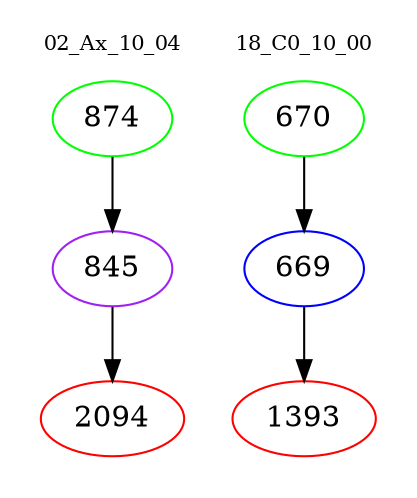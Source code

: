 digraph{
subgraph cluster_0 {
color = white
label = "02_Ax_10_04";
fontsize=10;
T0_874 [label="874", color="green"]
T0_874 -> T0_845 [color="black"]
T0_845 [label="845", color="purple"]
T0_845 -> T0_2094 [color="black"]
T0_2094 [label="2094", color="red"]
}
subgraph cluster_1 {
color = white
label = "18_C0_10_00";
fontsize=10;
T1_670 [label="670", color="green"]
T1_670 -> T1_669 [color="black"]
T1_669 [label="669", color="blue"]
T1_669 -> T1_1393 [color="black"]
T1_1393 [label="1393", color="red"]
}
}
